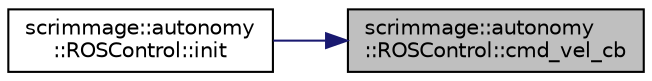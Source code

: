 digraph "scrimmage::autonomy::ROSControl::cmd_vel_cb"
{
 // LATEX_PDF_SIZE
  edge [fontname="Helvetica",fontsize="10",labelfontname="Helvetica",labelfontsize="10"];
  node [fontname="Helvetica",fontsize="10",shape=record];
  rankdir="RL";
  Node1 [label="scrimmage::autonomy\l::ROSControl::cmd_vel_cb",height=0.2,width=0.4,color="black", fillcolor="grey75", style="filled", fontcolor="black",tooltip=" "];
  Node1 -> Node2 [dir="back",color="midnightblue",fontsize="10",style="solid",fontname="Helvetica"];
  Node2 [label="scrimmage::autonomy\l::ROSControl::init",height=0.2,width=0.4,color="black", fillcolor="white", style="filled",URL="$classscrimmage_1_1autonomy_1_1ROSControl.html#a8695d8cf2c2f956f5c5fb23a03018117",tooltip=" "];
}
